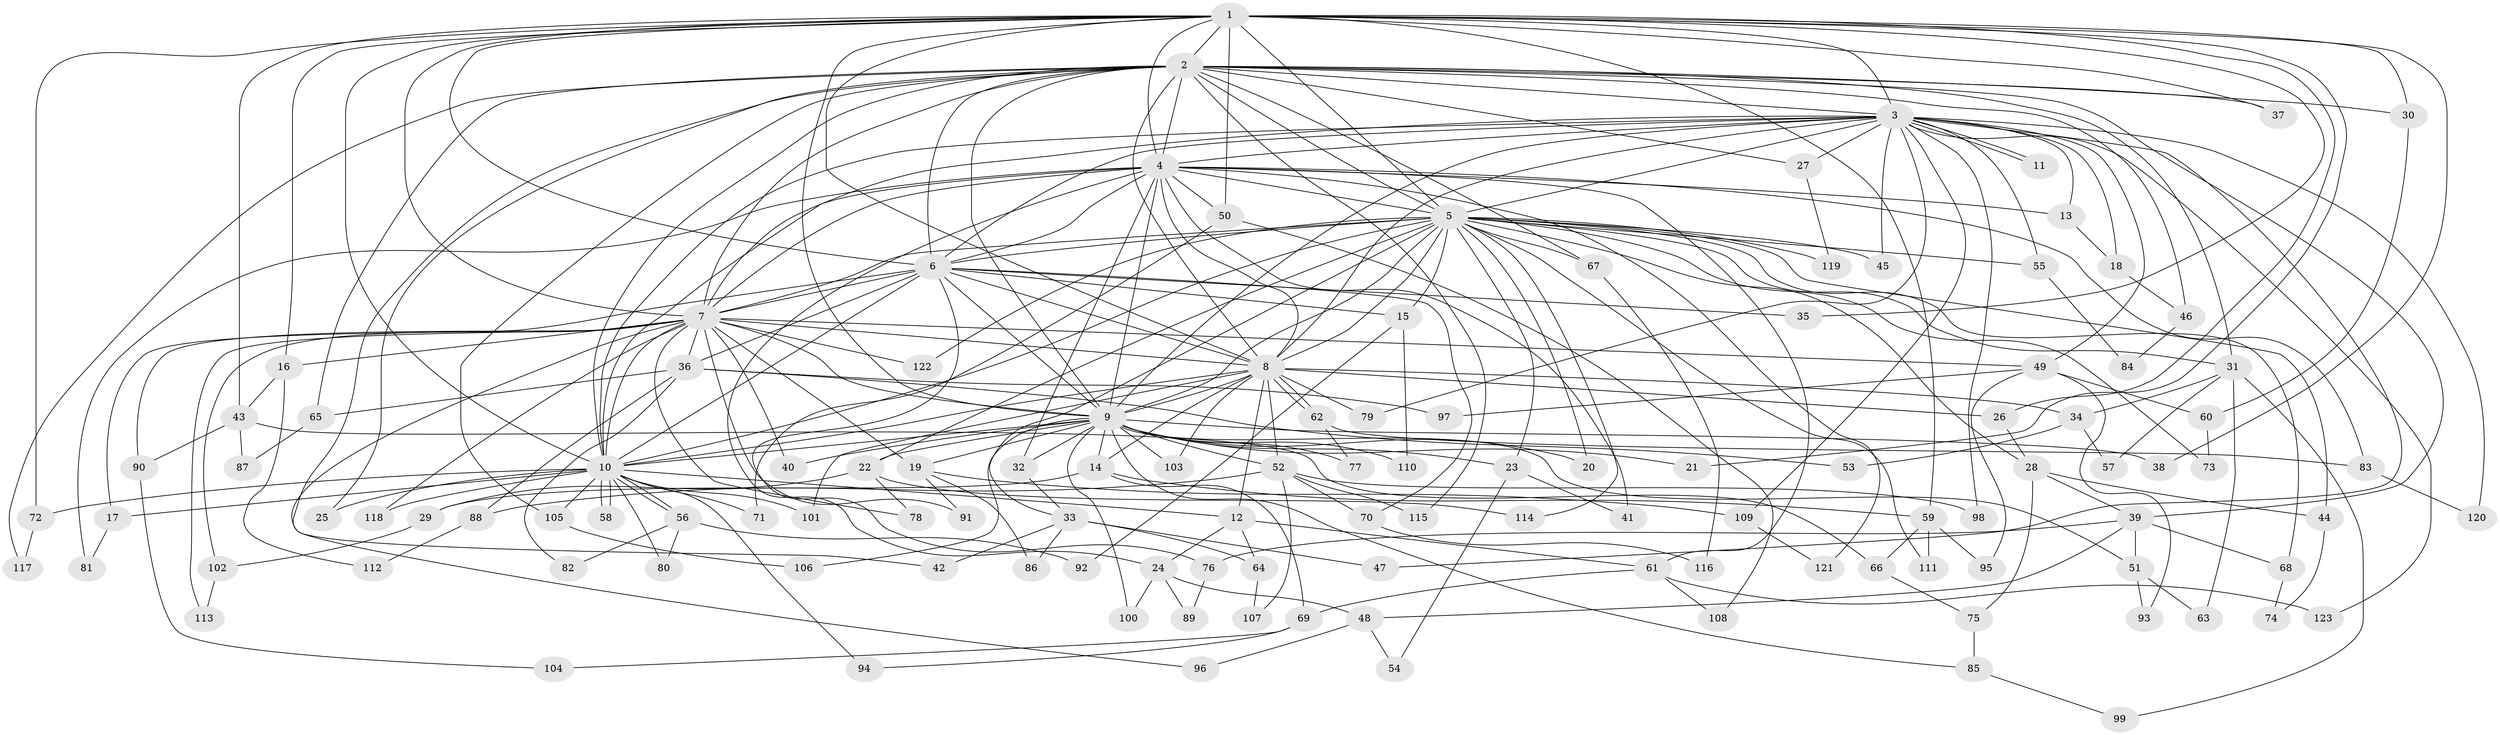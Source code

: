 // Generated by graph-tools (version 1.1) at 2025/49/03/09/25 03:49:39]
// undirected, 123 vertices, 271 edges
graph export_dot {
graph [start="1"]
  node [color=gray90,style=filled];
  1;
  2;
  3;
  4;
  5;
  6;
  7;
  8;
  9;
  10;
  11;
  12;
  13;
  14;
  15;
  16;
  17;
  18;
  19;
  20;
  21;
  22;
  23;
  24;
  25;
  26;
  27;
  28;
  29;
  30;
  31;
  32;
  33;
  34;
  35;
  36;
  37;
  38;
  39;
  40;
  41;
  42;
  43;
  44;
  45;
  46;
  47;
  48;
  49;
  50;
  51;
  52;
  53;
  54;
  55;
  56;
  57;
  58;
  59;
  60;
  61;
  62;
  63;
  64;
  65;
  66;
  67;
  68;
  69;
  70;
  71;
  72;
  73;
  74;
  75;
  76;
  77;
  78;
  79;
  80;
  81;
  82;
  83;
  84;
  85;
  86;
  87;
  88;
  89;
  90;
  91;
  92;
  93;
  94;
  95;
  96;
  97;
  98;
  99;
  100;
  101;
  102;
  103;
  104;
  105;
  106;
  107;
  108;
  109;
  110;
  111;
  112;
  113;
  114;
  115;
  116;
  117;
  118;
  119;
  120;
  121;
  122;
  123;
  1 -- 2;
  1 -- 3;
  1 -- 4;
  1 -- 5;
  1 -- 6;
  1 -- 7;
  1 -- 8;
  1 -- 9;
  1 -- 10;
  1 -- 16;
  1 -- 21;
  1 -- 26;
  1 -- 30;
  1 -- 35;
  1 -- 37;
  1 -- 38;
  1 -- 43;
  1 -- 50;
  1 -- 59;
  1 -- 72;
  2 -- 3;
  2 -- 4;
  2 -- 5;
  2 -- 6;
  2 -- 7;
  2 -- 8;
  2 -- 9;
  2 -- 10;
  2 -- 25;
  2 -- 27;
  2 -- 30;
  2 -- 31;
  2 -- 37;
  2 -- 39;
  2 -- 42;
  2 -- 46;
  2 -- 65;
  2 -- 67;
  2 -- 105;
  2 -- 115;
  2 -- 117;
  3 -- 4;
  3 -- 5;
  3 -- 6;
  3 -- 7;
  3 -- 8;
  3 -- 9;
  3 -- 10;
  3 -- 11;
  3 -- 11;
  3 -- 13;
  3 -- 18;
  3 -- 27;
  3 -- 45;
  3 -- 47;
  3 -- 49;
  3 -- 55;
  3 -- 79;
  3 -- 98;
  3 -- 109;
  3 -- 120;
  3 -- 123;
  4 -- 5;
  4 -- 6;
  4 -- 7;
  4 -- 8;
  4 -- 9;
  4 -- 10;
  4 -- 13;
  4 -- 24;
  4 -- 32;
  4 -- 41;
  4 -- 50;
  4 -- 61;
  4 -- 81;
  4 -- 83;
  4 -- 121;
  5 -- 6;
  5 -- 7;
  5 -- 8;
  5 -- 9;
  5 -- 10;
  5 -- 15;
  5 -- 20;
  5 -- 22;
  5 -- 23;
  5 -- 28;
  5 -- 31;
  5 -- 33;
  5 -- 44;
  5 -- 45;
  5 -- 55;
  5 -- 67;
  5 -- 68;
  5 -- 73;
  5 -- 111;
  5 -- 114;
  5 -- 119;
  5 -- 122;
  6 -- 7;
  6 -- 8;
  6 -- 9;
  6 -- 10;
  6 -- 15;
  6 -- 17;
  6 -- 35;
  6 -- 36;
  6 -- 70;
  6 -- 76;
  7 -- 8;
  7 -- 9;
  7 -- 10;
  7 -- 16;
  7 -- 19;
  7 -- 36;
  7 -- 40;
  7 -- 49;
  7 -- 78;
  7 -- 90;
  7 -- 91;
  7 -- 96;
  7 -- 102;
  7 -- 113;
  7 -- 118;
  7 -- 122;
  8 -- 9;
  8 -- 10;
  8 -- 12;
  8 -- 14;
  8 -- 26;
  8 -- 34;
  8 -- 52;
  8 -- 62;
  8 -- 62;
  8 -- 79;
  8 -- 101;
  8 -- 103;
  9 -- 10;
  9 -- 14;
  9 -- 19;
  9 -- 20;
  9 -- 21;
  9 -- 22;
  9 -- 23;
  9 -- 32;
  9 -- 38;
  9 -- 40;
  9 -- 51;
  9 -- 52;
  9 -- 77;
  9 -- 85;
  9 -- 100;
  9 -- 103;
  9 -- 106;
  9 -- 110;
  10 -- 12;
  10 -- 17;
  10 -- 25;
  10 -- 56;
  10 -- 56;
  10 -- 58;
  10 -- 58;
  10 -- 71;
  10 -- 72;
  10 -- 80;
  10 -- 94;
  10 -- 101;
  10 -- 105;
  10 -- 118;
  12 -- 24;
  12 -- 61;
  12 -- 64;
  13 -- 18;
  14 -- 29;
  14 -- 59;
  14 -- 69;
  15 -- 92;
  15 -- 110;
  16 -- 43;
  16 -- 112;
  17 -- 81;
  18 -- 46;
  19 -- 86;
  19 -- 91;
  19 -- 109;
  22 -- 29;
  22 -- 78;
  22 -- 114;
  23 -- 41;
  23 -- 54;
  24 -- 48;
  24 -- 89;
  24 -- 100;
  26 -- 28;
  27 -- 119;
  28 -- 39;
  28 -- 44;
  28 -- 75;
  29 -- 102;
  30 -- 60;
  31 -- 34;
  31 -- 57;
  31 -- 63;
  31 -- 99;
  32 -- 33;
  33 -- 42;
  33 -- 47;
  33 -- 64;
  33 -- 86;
  34 -- 53;
  34 -- 57;
  36 -- 53;
  36 -- 65;
  36 -- 82;
  36 -- 88;
  36 -- 97;
  39 -- 48;
  39 -- 51;
  39 -- 68;
  39 -- 76;
  43 -- 66;
  43 -- 87;
  43 -- 90;
  44 -- 74;
  46 -- 84;
  48 -- 54;
  48 -- 96;
  49 -- 60;
  49 -- 93;
  49 -- 95;
  49 -- 97;
  50 -- 71;
  50 -- 108;
  51 -- 63;
  51 -- 93;
  52 -- 70;
  52 -- 88;
  52 -- 98;
  52 -- 107;
  52 -- 115;
  55 -- 84;
  56 -- 80;
  56 -- 82;
  56 -- 92;
  59 -- 66;
  59 -- 95;
  59 -- 111;
  60 -- 73;
  61 -- 69;
  61 -- 108;
  61 -- 123;
  62 -- 77;
  62 -- 83;
  64 -- 107;
  65 -- 87;
  66 -- 75;
  67 -- 116;
  68 -- 74;
  69 -- 94;
  69 -- 104;
  70 -- 116;
  72 -- 117;
  75 -- 85;
  76 -- 89;
  83 -- 120;
  85 -- 99;
  88 -- 112;
  90 -- 104;
  102 -- 113;
  105 -- 106;
  109 -- 121;
}
